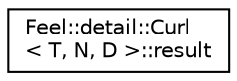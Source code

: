 digraph "Graphical Class Hierarchy"
{
 // LATEX_PDF_SIZE
  edge [fontname="Helvetica",fontsize="10",labelfontname="Helvetica",labelfontsize="10"];
  node [fontname="Helvetica",fontsize="10",shape=record];
  rankdir="LR";
  Node0 [label="Feel::detail::Curl\l\< T, N, D \>::result",height=0.2,width=0.4,color="black", fillcolor="white", style="filled",URL="$structFeel_1_1detail_1_1Curl_1_1result.html",tooltip=" "];
}
